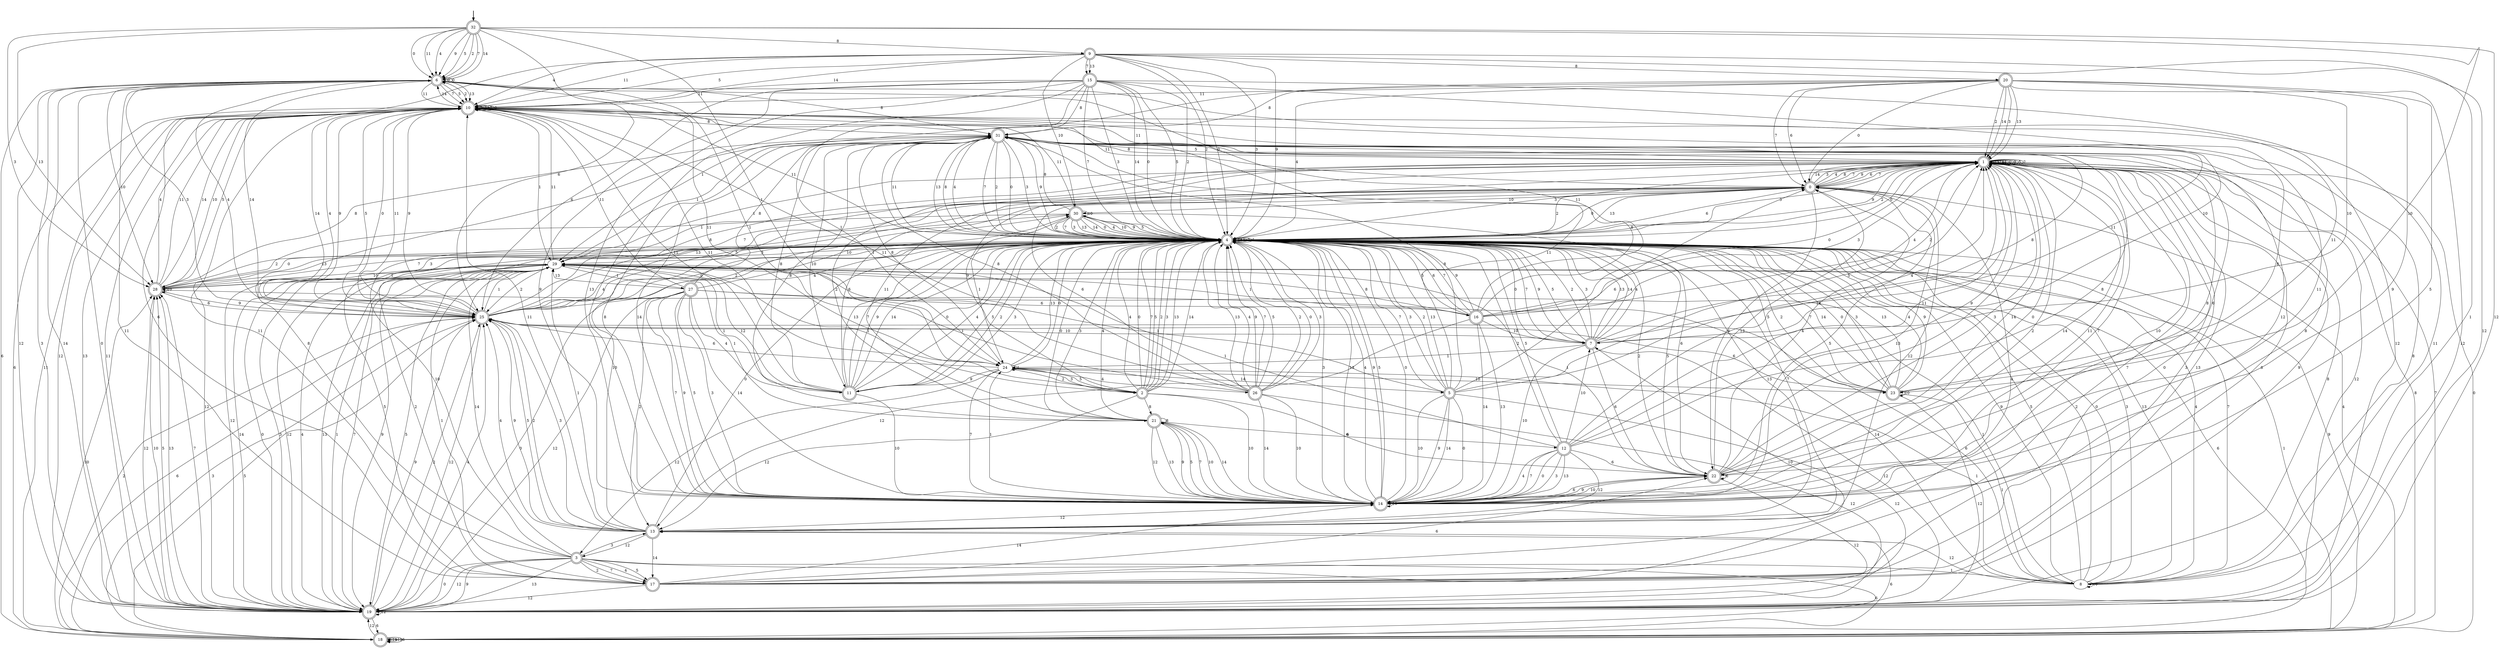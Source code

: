 digraph {
	fake [style=invisible]
	0 [shape=doublecircle]
	1 [shape=doublecircle]
	2 [shape=doublecircle]
	3 [shape=doublecircle]
	4 [shape=doublecircle]
	5 [shape=doublecircle]
	6 [shape=doublecircle]
	7 [shape=doublecircle]
	8
	9 [shape=doublecircle]
	10 [shape=doublecircle]
	11 [shape=doublecircle]
	12 [shape=doublecircle]
	13 [shape=doublecircle]
	14 [shape=doublecircle]
	15 [shape=doublecircle]
	16 [shape=doublecircle]
	17 [shape=doublecircle]
	18 [shape=doublecircle]
	19 [shape=doublecircle]
	20 [shape=doublecircle]
	21 [shape=doublecircle]
	22 [shape=doublecircle]
	23 [shape=doublecircle]
	24
	25 [shape=doublecircle]
	26 [shape=doublecircle]
	27 [shape=doublecircle]
	28 [shape=doublecircle]
	29
	30 [shape=doublecircle]
	31 [shape=doublecircle]
	32 [root=true shape=doublecircle]
	fake -> 32 [style=bold]
	23 -> 4 [label=0]
	19 -> 6 [label=3]
	14 -> 4 [label=13]
	19 -> 28 [label=10]
	20 -> 0 [label=7]
	27 -> 13 [label=2]
	0 -> 14 [label=5]
	13 -> 4 [label=0]
	3 -> 8 [label=1]
	24 -> 24 [label=1]
	16 -> 29 [label=1]
	15 -> 4 [label=14]
	18 -> 28 [label=10]
	27 -> 19 [label=0]
	15 -> 14 [label=4]
	4 -> 30 [label=10]
	26 -> 4 [label=2]
	3 -> 19 [label=9]
	26 -> 14 [label=14]
	31 -> 4 [label=4]
	20 -> 14 [label=9]
	30 -> 22 [label=6]
	8 -> 4 [label=7]
	2 -> 22 [label=6]
	1 -> 1 [label=13]
	3 -> 18 [label=6]
	8 -> 31 [label=8]
	7 -> 10 [label=11]
	22 -> 1 [label=7]
	6 -> 10 [label=7]
	17 -> 4 [label=5]
	2 -> 14 [label=10]
	23 -> 19 [label=12]
	7 -> 19 [label=12]
	31 -> 1 [label=5]
	32 -> 6 [label=5]
	15 -> 4 [label=0]
	22 -> 22 [label=6]
	18 -> 10 [label=11]
	19 -> 28 [label=5]
	3 -> 17 [label=4]
	25 -> 4 [label=2]
	23 -> 4 [label=3]
	13 -> 30 [label=10]
	7 -> 4 [label=3]
	16 -> 4 [label=5]
	27 -> 14 [label=3]
	20 -> 14 [label=5]
	26 -> 10 [label=11]
	6 -> 6 [label=9]
	30 -> 4 [label=9]
	2 -> 4 [label=7]
	1 -> 1 [label=14]
	30 -> 31 [label=8]
	6 -> 18 [label=6]
	10 -> 28 [label=10]
	32 -> 6 [label=2]
	11 -> 4 [label=5]
	1 -> 1 [label=4]
	4 -> 0 [label=13]
	8 -> 25 [label=6]
	16 -> 14 [label=14]
	29 -> 19 [label=7]
	14 -> 4 [label=4]
	8 -> 8 [label=10]
	27 -> 10 [label=11]
	22 -> 1 [label=3]
	8 -> 24 [label=1]
	22 -> 14 [label=10]
	10 -> 10 [label=3]
	13 -> 4 [label=13]
	25 -> 10 [label=11]
	18 -> 29 [label=1]
	27 -> 19 [label=12]
	2 -> 29 [label=1]
	27 -> 29 [label=13]
	19 -> 6 [label=14]
	15 -> 19 [label=12]
	20 -> 1 [label=2]
	0 -> 1 [label=14]
	13 -> 25 [label=9]
	1 -> 1 [label=0]
	21 -> 14 [label=9]
	10 -> 10 [label=11]
	19 -> 25 [label=4]
	12 -> 13 [label=12]
	4 -> 0 [label=6]
	17 -> 4 [label=2]
	24 -> 4 [label=13]
	26 -> 4 [label=0]
	5 -> 14 [label=10]
	16 -> 1 [label=4]
	8 -> 4 [label=5]
	22 -> 14 [label=9]
	8 -> 28 [label=14]
	10 -> 19 [label=12]
	26 -> 19 [label=12]
	29 -> 28 [label=10]
	10 -> 29 [label=1]
	2 -> 21 [label=8]
	22 -> 31 [label=8]
	17 -> 1 [label=0]
	17 -> 6 [label=11]
	28 -> 4 [label=2]
	26 -> 4 [label=3]
	32 -> 6 [label=7]
	0 -> 4 [label=2]
	23 -> 4 [label=13]
	12 -> 14 [label=7]
	21 -> 4 [label=4]
	28 -> 28 [label=10]
	5 -> 14 [label=9]
	14 -> 1 [label=2]
	29 -> 19 [label=9]
	13 -> 25 [label=5]
	5 -> 4 [label=7]
	25 -> 0 [label=3]
	4 -> 4 [label=14]
	17 -> 1 [label=3]
	5 -> 31 [label=8]
	19 -> 6 [label=0]
	4 -> 1 [label=9]
	24 -> 11 [label=9]
	27 -> 30 [label=10]
	25 -> 29 [label=1]
	11 -> 4 [label=2]
	30 -> 4 [label=5]
	2 -> 4 [label=5]
	4 -> 4 [label=4]
	14 -> 13 [label=12]
	9 -> 17 [label=6]
	13 -> 18 [label=6]
	20 -> 1 [label=14]
	0 -> 1 [label=3]
	29 -> 19 [label=5]
	6 -> 10 [label=5]
	28 -> 10 [label=11]
	6 -> 25 [label=14]
	10 -> 19 [label=13]
	24 -> 2 [label=5]
	11 -> 14 [label=10]
	7 -> 4 [label=13]
	18 -> 1 [label=8]
	9 -> 15 [label=13]
	1 -> 10 [label=11]
	28 -> 4 [label=7]
	10 -> 25 [label=4]
	18 -> 25 [label=5]
	28 -> 31 [label=8]
	8 -> 4 [label=2]
	12 -> 31 [label=8]
	21 -> 14 [label=5]
	31 -> 22 [label=6]
	1 -> 19 [label=12]
	6 -> 10 [label=2]
	23 -> 8 [label=1]
	9 -> 4 [label=9]
	12 -> 22 [label=6]
	11 -> 4 [label=7]
	17 -> 29 [label=1]
	18 -> 18 [label=14]
	22 -> 4 [label=5]
	26 -> 4 [label=13]
	1 -> 4 [label=3]
	11 -> 31 [label=8]
	13 -> 17 [label=14]
	13 -> 25 [label=2]
	10 -> 25 [label=9]
	32 -> 9 [label=8]
	18 -> 0 [label=4]
	7 -> 4 [label=14]
	25 -> 0 [label=13]
	20 -> 1 [label=3]
	27 -> 14 [label=14]
	17 -> 1 [label=13]
	30 -> 4 [label=2]
	28 -> 29 [label=1]
	26 -> 0 [label=6]
	2 -> 4 [label=2]
	0 -> 10 [label=11]
	0 -> 29 [label=1]
	25 -> 7 [label=10]
	23 -> 4 [label=4]
	7 -> 4 [label=4]
	8 -> 10 [label=11]
	21 -> 1 [label=2]
	28 -> 25 [label=6]
	24 -> 4 [label=0]
	8 -> 4 [label=0]
	11 -> 29 [label=1]
	20 -> 29 [label=1]
	9 -> 10 [label=14]
	10 -> 25 [label=5]
	20 -> 31 [label=8]
	19 -> 10 [label=11]
	22 -> 1 [label=14]
	4 -> 1 [label=2]
	24 -> 2 [label=2]
	29 -> 16 [label=8]
	23 -> 4 [label=9]
	11 -> 4 [label=9]
	7 -> 4 [label=0]
	9 -> 10 [label=4]
	15 -> 14 [label=9]
	31 -> 29 [label=1]
	31 -> 4 [label=7]
	19 -> 29 [label=1]
	18 -> 25 [label=2]
	30 -> 10 [label=11]
	6 -> 6 [label=0]
	3 -> 31 [label=8]
	16 -> 14 [label=13]
	16 -> 13 [label=12]
	2 -> 10 [label=11]
	9 -> 4 [label=2]
	18 -> 19 [label=12]
	25 -> 1 [label=8]
	6 -> 25 [label=3]
	30 -> 4 [label=7]
	22 -> 4 [label=2]
	14 -> 31 [label=8]
	5 -> 1 [label=4]
	17 -> 7 [label=10]
	22 -> 1 [label=0]
	3 -> 17 [label=7]
	14 -> 22 [label=6]
	5 -> 4 [label=2]
	26 -> 4 [label=4]
	16 -> 7 [label=10]
	29 -> 19 [label=14]
	8 -> 4 [label=3]
	14 -> 14 [label=10]
	30 -> 24 [label=1]
	19 -> 19 [label=12]
	31 -> 4 [label=9]
	19 -> 28 [label=13]
	0 -> 14 [label=13]
	31 -> 21 [label=8]
	12 -> 1 [label=14]
	28 -> 10 [label=14]
	25 -> 4 [label=0]
	12 -> 4 [label=5]
	21 -> 14 [label=7]
	22 -> 10 [label=11]
	13 -> 25 [label=3]
	26 -> 4 [label=9]
	14 -> 4 [label=9]
	28 -> 10 [label=4]
	17 -> 14 [label=14]
	0 -> 1 [label=4]
	30 -> 4 [label=3]
	22 -> 29 [label=1]
	17 -> 1 [label=8]
	6 -> 28 [label=10]
	23 -> 4 [label=5]
	2 -> 4 [label=3]
	25 -> 4 [label=4]
	17 -> 1 [label=9]
	6 -> 31 [label=8]
	20 -> 1 [label=13]
	29 -> 19 [label=0]
	3 -> 29 [label=14]
	12 -> 4 [label=2]
	32 -> 6 [label=14]
	1 -> 0 [label=6]
	21 -> 14 [label=10]
	19 -> 25 [label=9]
	5 -> 29 [label=1]
	0 -> 1 [label=8]
	20 -> 7 [label=10]
	13 -> 3 [label=12]
	3 -> 19 [label=13]
	9 -> 10 [label=11]
	14 -> 4 [label=5]
	24 -> 2 [label=3]
	4 -> 1 [label=3]
	9 -> 4 [label=0]
	1 -> 1 [label=9]
	17 -> 0 [label=4]
	25 -> 19 [label=12]
	9 -> 19 [label=12]
	3 -> 17 [label=5]
	24 -> 3 [label=12]
	8 -> 4 [label=13]
	22 -> 19 [label=12]
	32 -> 6 [label=0]
	18 -> 18 [label=13]
	12 -> 14 [label=0]
	5 -> 10 [label=11]
	11 -> 0 [label=6]
	15 -> 4 [label=5]
	21 -> 12 [label=6]
	24 -> 14 [label=7]
	4 -> 31 [label=8]
	18 -> 1 [label=7]
	5 -> 19 [label=12]
	1 -> 1 [label=5]
	16 -> 4 [label=6]
	29 -> 19 [label=3]
	14 -> 1 [label=14]
	21 -> 29 [label=1]
	23 -> 4 [label=2]
	11 -> 29 [label=12]
	30 -> 4 [label=13]
	5 -> 4 [label=3]
	2 -> 4 [label=13]
	31 -> 4 [label=2]
	29 -> 10 [label=11]
	11 -> 4 [label=14]
	31 -> 14 [label=14]
	23 -> 6 [label=11]
	24 -> 23 [label=10]
	19 -> 1 [label=8]
	29 -> 19 [label=12]
	4 -> 29 [label=1]
	20 -> 0 [label=6]
	17 -> 19 [label=12]
	4 -> 4 [label=7]
	21 -> 21 [label=8]
	9 -> 4 [label=3]
	13 -> 4 [label=7]
	27 -> 8 [label=1]
	6 -> 10 [label=13]
	12 -> 1 [label=11]
	13 -> 31 [label=8]
	3 -> 19 [label=0]
	22 -> 0 [label=13]
	9 -> 20 [label=8]
	28 -> 4 [label=0]
	7 -> 14 [label=10]
	23 -> 23 [label=10]
	30 -> 4 [label=14]
	0 -> 4 [label=0]
	28 -> 19 [label=12]
	6 -> 25 [label=4]
	19 -> 18 [label=6]
	3 -> 17 [label=2]
	24 -> 31 [label=8]
	12 -> 14 [label=3]
	11 -> 10 [label=11]
	24 -> 26 [label=4]
	28 -> 4 [label=3]
	10 -> 10 [label=7]
	11 -> 4 [label=0]
	32 -> 6 [label=11]
	16 -> 1 [label=2]
	23 -> 4 [label=7]
	9 -> 30 [label=10]
	7 -> 4 [label=7]
	15 -> 4 [label=2]
	13 -> 29 [label=1]
	27 -> 14 [label=7]
	18 -> 18 [label=6]
	23 -> 31 [label=8]
	7 -> 31 [label=8]
	20 -> 4 [label=4]
	20 -> 0 [label=0]
	8 -> 4 [label=4]
	1 -> 1 [label=2]
	11 -> 4 [label=3]
	4 -> 4 [label=5]
	7 -> 22 [label=6]
	32 -> 28 [label=3]
	29 -> 19 [label=13]
	32 -> 23 [label=10]
	12 -> 29 [label=1]
	21 -> 14 [label=14]
	29 -> 27 [label=1]
	0 -> 30 [label=10]
	20 -> 10 [label=11]
	25 -> 1 [label=7]
	2 -> 4 [label=14]
	13 -> 25 [label=4]
	25 -> 10 [label=9]
	2 -> 1 [label=9]
	24 -> 25 [label=6]
	8 -> 4 [label=9]
	32 -> 19 [label=12]
	20 -> 19 [label=12]
	30 -> 4 [label=4]
	9 -> 15 [label=7]
	2 -> 4 [label=4]
	19 -> 25 [label=2]
	15 -> 10 [label=11]
	3 -> 10 [label=11]
	31 -> 4 [label=0]
	5 -> 14 [label=14]
	25 -> 18 [label=6]
	26 -> 14 [label=10]
	23 -> 25 [label=6]
	7 -> 4 [label=9]
	27 -> 14 [label=9]
	32 -> 25 [label=6]
	3 -> 19 [label=12]
	15 -> 4 [label=7]
	27 -> 31 [label=8]
	10 -> 18 [label=6]
	14 -> 1 [label=11]
	15 -> 31 [label=8]
	12 -> 14 [label=13]
	7 -> 24 [label=1]
	29 -> 19 [label=4]
	0 -> 13 [label=12]
	31 -> 4 [label=3]
	32 -> 24 [label=1]
	28 -> 4 [label=13]
	18 -> 4 [label=9]
	14 -> 4 [label=0]
	22 -> 0 [label=4]
	27 -> 16 [label=6]
	30 -> 4 [label=0]
	5 -> 4 [label=13]
	2 -> 4 [label=0]
	30 -> 19 [label=12]
	26 -> 29 [label=1]
	5 -> 0 [label=6]
	26 -> 4 [label=7]
	28 -> 25 [label=9]
	26 -> 31 [label=8]
	10 -> 31 [label=8]
	31 -> 14 [label=12]
	15 -> 24 [label=1]
	7 -> 4 [label=5]
	17 -> 1 [label=7]
	27 -> 14 [label=5]
	5 -> 14 [label=0]
	32 -> 28 [label=13]
	16 -> 1 [label=0]
	4 -> 1 [label=0]
	12 -> 7 [label=10]
	14 -> 24 [label=1]
	0 -> 1 [label=7]
	21 -> 1 [label=11]
	15 -> 25 [label=6]
	9 -> 8 [label=1]
	15 -> 4 [label=3]
	9 -> 10 [label=5]
	30 -> 30 [label=10]
	3 -> 13 [label=3]
	6 -> 10 [label=11]
	1 -> 0 [label=7]
	8 -> 13 [label=12]
	1 -> 14 [label=10]
	31 -> 4 [label=11]
	14 -> 4 [label=3]
	11 -> 4 [label=13]
	15 -> 14 [label=13]
	17 -> 22 [label=6]
	16 -> 4 [label=7]
	5 -> 1 [label=5]
	24 -> 5 [label=14]
	16 -> 31 [label=8]
	27 -> 11 [label=4]
	16 -> 6 [label=11]
	1 -> 29 [label=1]
	10 -> 10 [label=2]
	3 -> 30 [label=10]
	31 -> 11 [label=10]
	12 -> 1 [label=9]
	1 -> 31 [label=8]
	29 -> 18 [label=6]
	0 -> 22 [label=6]
	24 -> 6 [label=11]
	0 -> 1 [label=9]
	32 -> 6 [label=4]
	2 -> 13 [label=12]
	12 -> 14 [label=4]
	26 -> 4 [label=5]
	7 -> 4 [label=2]
	6 -> 24 [label=1]
	16 -> 1 [label=3]
	29 -> 25 [label=2]
	21 -> 4 [label=0]
	23 -> 4 [label=14]
	10 -> 25 [label=0]
	13 -> 10 [label=11]
	25 -> 0 [label=5]
	15 -> 7 [label=10]
	18 -> 25 [label=3]
	4 -> 10 [label=11]
	10 -> 6 [label=14]
	6 -> 19 [label=12]
	21 -> 4 [label=3]
	11 -> 4 [label=4]
	32 -> 6 [label=9]
	19 -> 28 [label=7]
	4 -> 19 [label=12]
	18 -> 1 [label=0]
	28 -> 10 [label=5]
	31 -> 4 [label=13]
	16 -> 4 [label=9]
	14 -> 1 [label=7]
	21 -> 14 [label=12]
	25 -> 10 [label=14]
	21 -> 14 [label=13]
}
